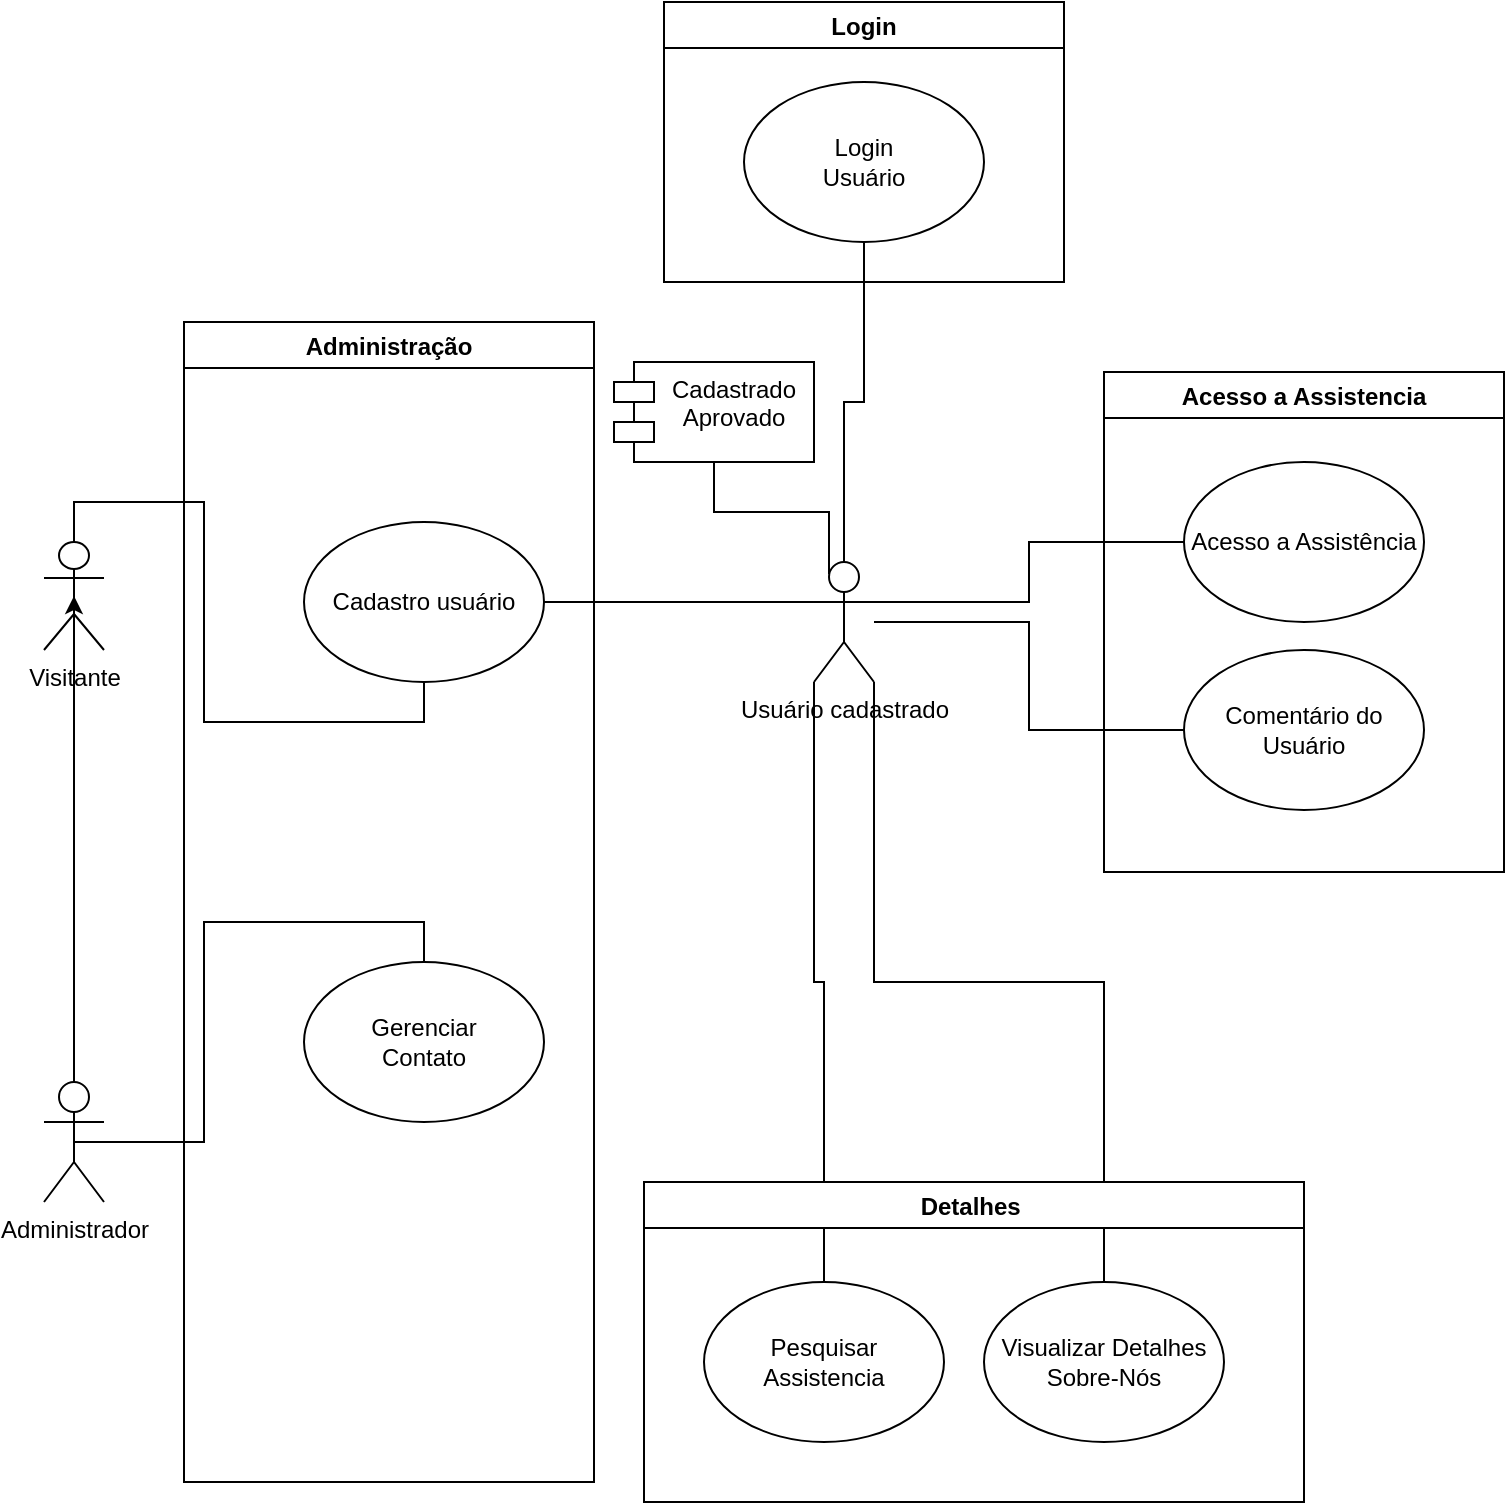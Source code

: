 <mxfile version="16.1.2" type="github">
  <diagram id="Er13hb3khsvaAH4dnsa6" name="Página-1">
    <mxGraphModel dx="1391" dy="2080" grid="1" gridSize="10" guides="1" tooltips="1" connect="1" arrows="1" fold="1" page="1" pageScale="1" pageWidth="827" pageHeight="1169" math="0" shadow="0">
      <root>
        <mxCell id="0" />
        <mxCell id="1" parent="0" />
        <mxCell id="F3zPh-09j7HnnzHvfF_a-8" style="edgeStyle=orthogonalEdgeStyle;rounded=0;orthogonalLoop=1;jettySize=auto;html=1;exitX=0.5;exitY=0;exitDx=0;exitDy=0;exitPerimeter=0;entryX=0.5;entryY=1;entryDx=0;entryDy=0;endArrow=none;endFill=0;" edge="1" parent="1" source="F3zPh-09j7HnnzHvfF_a-1" target="F3zPh-09j7HnnzHvfF_a-3">
          <mxGeometry relative="1" as="geometry" />
        </mxCell>
        <mxCell id="F3zPh-09j7HnnzHvfF_a-14" style="edgeStyle=orthogonalEdgeStyle;rounded=0;orthogonalLoop=1;jettySize=auto;html=1;exitX=0.5;exitY=0.5;exitDx=0;exitDy=0;exitPerimeter=0;endArrow=none;endFill=0;startArrow=classic;startFill=1;" edge="1" parent="1" source="F3zPh-09j7HnnzHvfF_a-1" target="F3zPh-09j7HnnzHvfF_a-4">
          <mxGeometry relative="1" as="geometry" />
        </mxCell>
        <mxCell id="F3zPh-09j7HnnzHvfF_a-1" value="Visitante&lt;br&gt;" style="shape=umlActor;verticalLabelPosition=bottom;verticalAlign=top;html=1;outlineConnect=0;" vertex="1" parent="1">
          <mxGeometry x="100" y="150" width="30" height="54" as="geometry" />
        </mxCell>
        <mxCell id="F3zPh-09j7HnnzHvfF_a-12" style="edgeStyle=orthogonalEdgeStyle;rounded=0;orthogonalLoop=1;jettySize=auto;html=1;exitX=0.5;exitY=0.5;exitDx=0;exitDy=0;exitPerimeter=0;entryX=0.5;entryY=0;entryDx=0;entryDy=0;startArrow=none;startFill=0;strokeColor=default;endArrow=none;endFill=0;" edge="1" parent="1" source="F3zPh-09j7HnnzHvfF_a-4" target="F3zPh-09j7HnnzHvfF_a-10">
          <mxGeometry relative="1" as="geometry" />
        </mxCell>
        <mxCell id="F3zPh-09j7HnnzHvfF_a-4" value="Administrador" style="shape=umlActor;verticalLabelPosition=bottom;verticalAlign=top;html=1;outlineConnect=0;" vertex="1" parent="1">
          <mxGeometry x="100" y="420" width="30" height="60" as="geometry" />
        </mxCell>
        <mxCell id="F3zPh-09j7HnnzHvfF_a-176" style="edgeStyle=orthogonalEdgeStyle;rounded=0;orthogonalLoop=1;jettySize=auto;html=1;exitX=0.5;exitY=0;exitDx=0;exitDy=0;entryX=1;entryY=1;entryDx=0;entryDy=0;entryPerimeter=0;startArrow=none;startFill=0;endArrow=none;endFill=0;strokeColor=default;" edge="1" parent="1" source="F3zPh-09j7HnnzHvfF_a-15" target="F3zPh-09j7HnnzHvfF_a-27">
          <mxGeometry relative="1" as="geometry" />
        </mxCell>
        <mxCell id="F3zPh-09j7HnnzHvfF_a-15" value="Visualizar Detalhes&lt;br&gt;Sobre-Nós" style="ellipse;whiteSpace=wrap;html=1;" vertex="1" parent="1">
          <mxGeometry x="570" y="520" width="120" height="80" as="geometry" />
        </mxCell>
        <mxCell id="F3zPh-09j7HnnzHvfF_a-177" style="edgeStyle=orthogonalEdgeStyle;rounded=0;orthogonalLoop=1;jettySize=auto;html=1;exitX=0.5;exitY=0;exitDx=0;exitDy=0;entryX=0;entryY=1;entryDx=0;entryDy=0;entryPerimeter=0;startArrow=none;startFill=0;endArrow=none;endFill=0;strokeColor=default;" edge="1" parent="1" source="F3zPh-09j7HnnzHvfF_a-17" target="F3zPh-09j7HnnzHvfF_a-27">
          <mxGeometry relative="1" as="geometry" />
        </mxCell>
        <mxCell id="F3zPh-09j7HnnzHvfF_a-17" value="Pesquisar&lt;br&gt;Assistencia" style="ellipse;whiteSpace=wrap;html=1;" vertex="1" parent="1">
          <mxGeometry x="430" y="520" width="120" height="80" as="geometry" />
        </mxCell>
        <mxCell id="F3zPh-09j7HnnzHvfF_a-175" style="edgeStyle=orthogonalEdgeStyle;rounded=0;orthogonalLoop=1;jettySize=auto;html=1;exitX=0.5;exitY=0;exitDx=0;exitDy=0;exitPerimeter=0;startArrow=none;startFill=0;endArrow=none;endFill=0;strokeColor=default;" edge="1" parent="1" source="F3zPh-09j7HnnzHvfF_a-27" target="F3zPh-09j7HnnzHvfF_a-144">
          <mxGeometry relative="1" as="geometry" />
        </mxCell>
        <mxCell id="F3zPh-09j7HnnzHvfF_a-27" value="Usuário cadastrado" style="shape=umlActor;verticalLabelPosition=bottom;verticalAlign=top;html=1;outlineConnect=0;" vertex="1" parent="1">
          <mxGeometry x="485" y="160" width="30" height="60" as="geometry" />
        </mxCell>
        <mxCell id="F3zPh-09j7HnnzHvfF_a-159" style="edgeStyle=orthogonalEdgeStyle;rounded=0;orthogonalLoop=1;jettySize=auto;html=1;exitX=0;exitY=0.5;exitDx=0;exitDy=0;entryX=1;entryY=0.333;entryDx=0;entryDy=0;entryPerimeter=0;startArrow=none;startFill=0;endArrow=none;endFill=0;strokeColor=default;" edge="1" parent="1" source="F3zPh-09j7HnnzHvfF_a-148" target="F3zPh-09j7HnnzHvfF_a-27">
          <mxGeometry relative="1" as="geometry" />
        </mxCell>
        <mxCell id="F3zPh-09j7HnnzHvfF_a-148" value="Acesso a Assistência" style="ellipse;whiteSpace=wrap;html=1;" vertex="1" parent="1">
          <mxGeometry x="670" y="110" width="120" height="80" as="geometry" />
        </mxCell>
        <mxCell id="F3zPh-09j7HnnzHvfF_a-160" style="edgeStyle=orthogonalEdgeStyle;rounded=0;orthogonalLoop=1;jettySize=auto;html=1;exitX=0;exitY=0.5;exitDx=0;exitDy=0;startArrow=none;startFill=0;endArrow=none;endFill=0;strokeColor=default;" edge="1" parent="1" source="F3zPh-09j7HnnzHvfF_a-149" target="F3zPh-09j7HnnzHvfF_a-27">
          <mxGeometry relative="1" as="geometry" />
        </mxCell>
        <mxCell id="F3zPh-09j7HnnzHvfF_a-149" value="Comentário do Usuário" style="ellipse;whiteSpace=wrap;html=1;" vertex="1" parent="1">
          <mxGeometry x="670" y="204" width="120" height="80" as="geometry" />
        </mxCell>
        <mxCell id="F3zPh-09j7HnnzHvfF_a-151" value="Administração" style="swimlane;" vertex="1" parent="1">
          <mxGeometry x="170" y="40" width="205" height="580" as="geometry" />
        </mxCell>
        <mxCell id="F3zPh-09j7HnnzHvfF_a-3" value="Cadastro usuário" style="ellipse;whiteSpace=wrap;html=1;" vertex="1" parent="F3zPh-09j7HnnzHvfF_a-151">
          <mxGeometry x="60" y="100" width="120" height="80" as="geometry" />
        </mxCell>
        <mxCell id="F3zPh-09j7HnnzHvfF_a-10" value="Gerenciar&lt;br&gt;Contato" style="ellipse;whiteSpace=wrap;html=1;" vertex="1" parent="F3zPh-09j7HnnzHvfF_a-151">
          <mxGeometry x="60" y="320" width="120" height="80" as="geometry" />
        </mxCell>
        <mxCell id="F3zPh-09j7HnnzHvfF_a-156" style="edgeStyle=orthogonalEdgeStyle;rounded=0;orthogonalLoop=1;jettySize=auto;html=1;exitX=1;exitY=0.5;exitDx=0;exitDy=0;entryX=0;entryY=0.333;entryDx=0;entryDy=0;entryPerimeter=0;startArrow=none;startFill=0;endArrow=none;endFill=0;strokeColor=default;" edge="1" parent="1" source="F3zPh-09j7HnnzHvfF_a-3" target="F3zPh-09j7HnnzHvfF_a-27">
          <mxGeometry relative="1" as="geometry" />
        </mxCell>
        <mxCell id="F3zPh-09j7HnnzHvfF_a-171" value="Acesso a Assistencia" style="swimlane;" vertex="1" parent="1">
          <mxGeometry x="630" y="65" width="200" height="250" as="geometry" />
        </mxCell>
        <mxCell id="F3zPh-09j7HnnzHvfF_a-172" value="Login" style="swimlane;" vertex="1" parent="1">
          <mxGeometry x="410" y="-120" width="200" height="140" as="geometry" />
        </mxCell>
        <mxCell id="F3zPh-09j7HnnzHvfF_a-144" value="Login&lt;br&gt;Usuário" style="ellipse;whiteSpace=wrap;html=1;" vertex="1" parent="F3zPh-09j7HnnzHvfF_a-172">
          <mxGeometry x="40" y="40" width="120" height="80" as="geometry" />
        </mxCell>
        <mxCell id="F3zPh-09j7HnnzHvfF_a-178" value="Detalhes " style="swimlane;" vertex="1" parent="1">
          <mxGeometry x="400" y="470" width="330" height="160" as="geometry" />
        </mxCell>
        <mxCell id="F3zPh-09j7HnnzHvfF_a-181" style="edgeStyle=orthogonalEdgeStyle;rounded=0;orthogonalLoop=1;jettySize=auto;html=1;exitX=0.5;exitY=1;exitDx=0;exitDy=0;entryX=0.25;entryY=0.1;entryDx=0;entryDy=0;entryPerimeter=0;startArrow=none;startFill=0;endArrow=none;endFill=0;strokeColor=default;" edge="1" parent="1" source="F3zPh-09j7HnnzHvfF_a-180" target="F3zPh-09j7HnnzHvfF_a-27">
          <mxGeometry relative="1" as="geometry" />
        </mxCell>
        <mxCell id="F3zPh-09j7HnnzHvfF_a-180" value="Cadastrado&#xa;Aprovado" style="shape=module;align=left;spacingLeft=20;align=center;verticalAlign=top;" vertex="1" parent="1">
          <mxGeometry x="385" y="60" width="100" height="50" as="geometry" />
        </mxCell>
      </root>
    </mxGraphModel>
  </diagram>
</mxfile>
